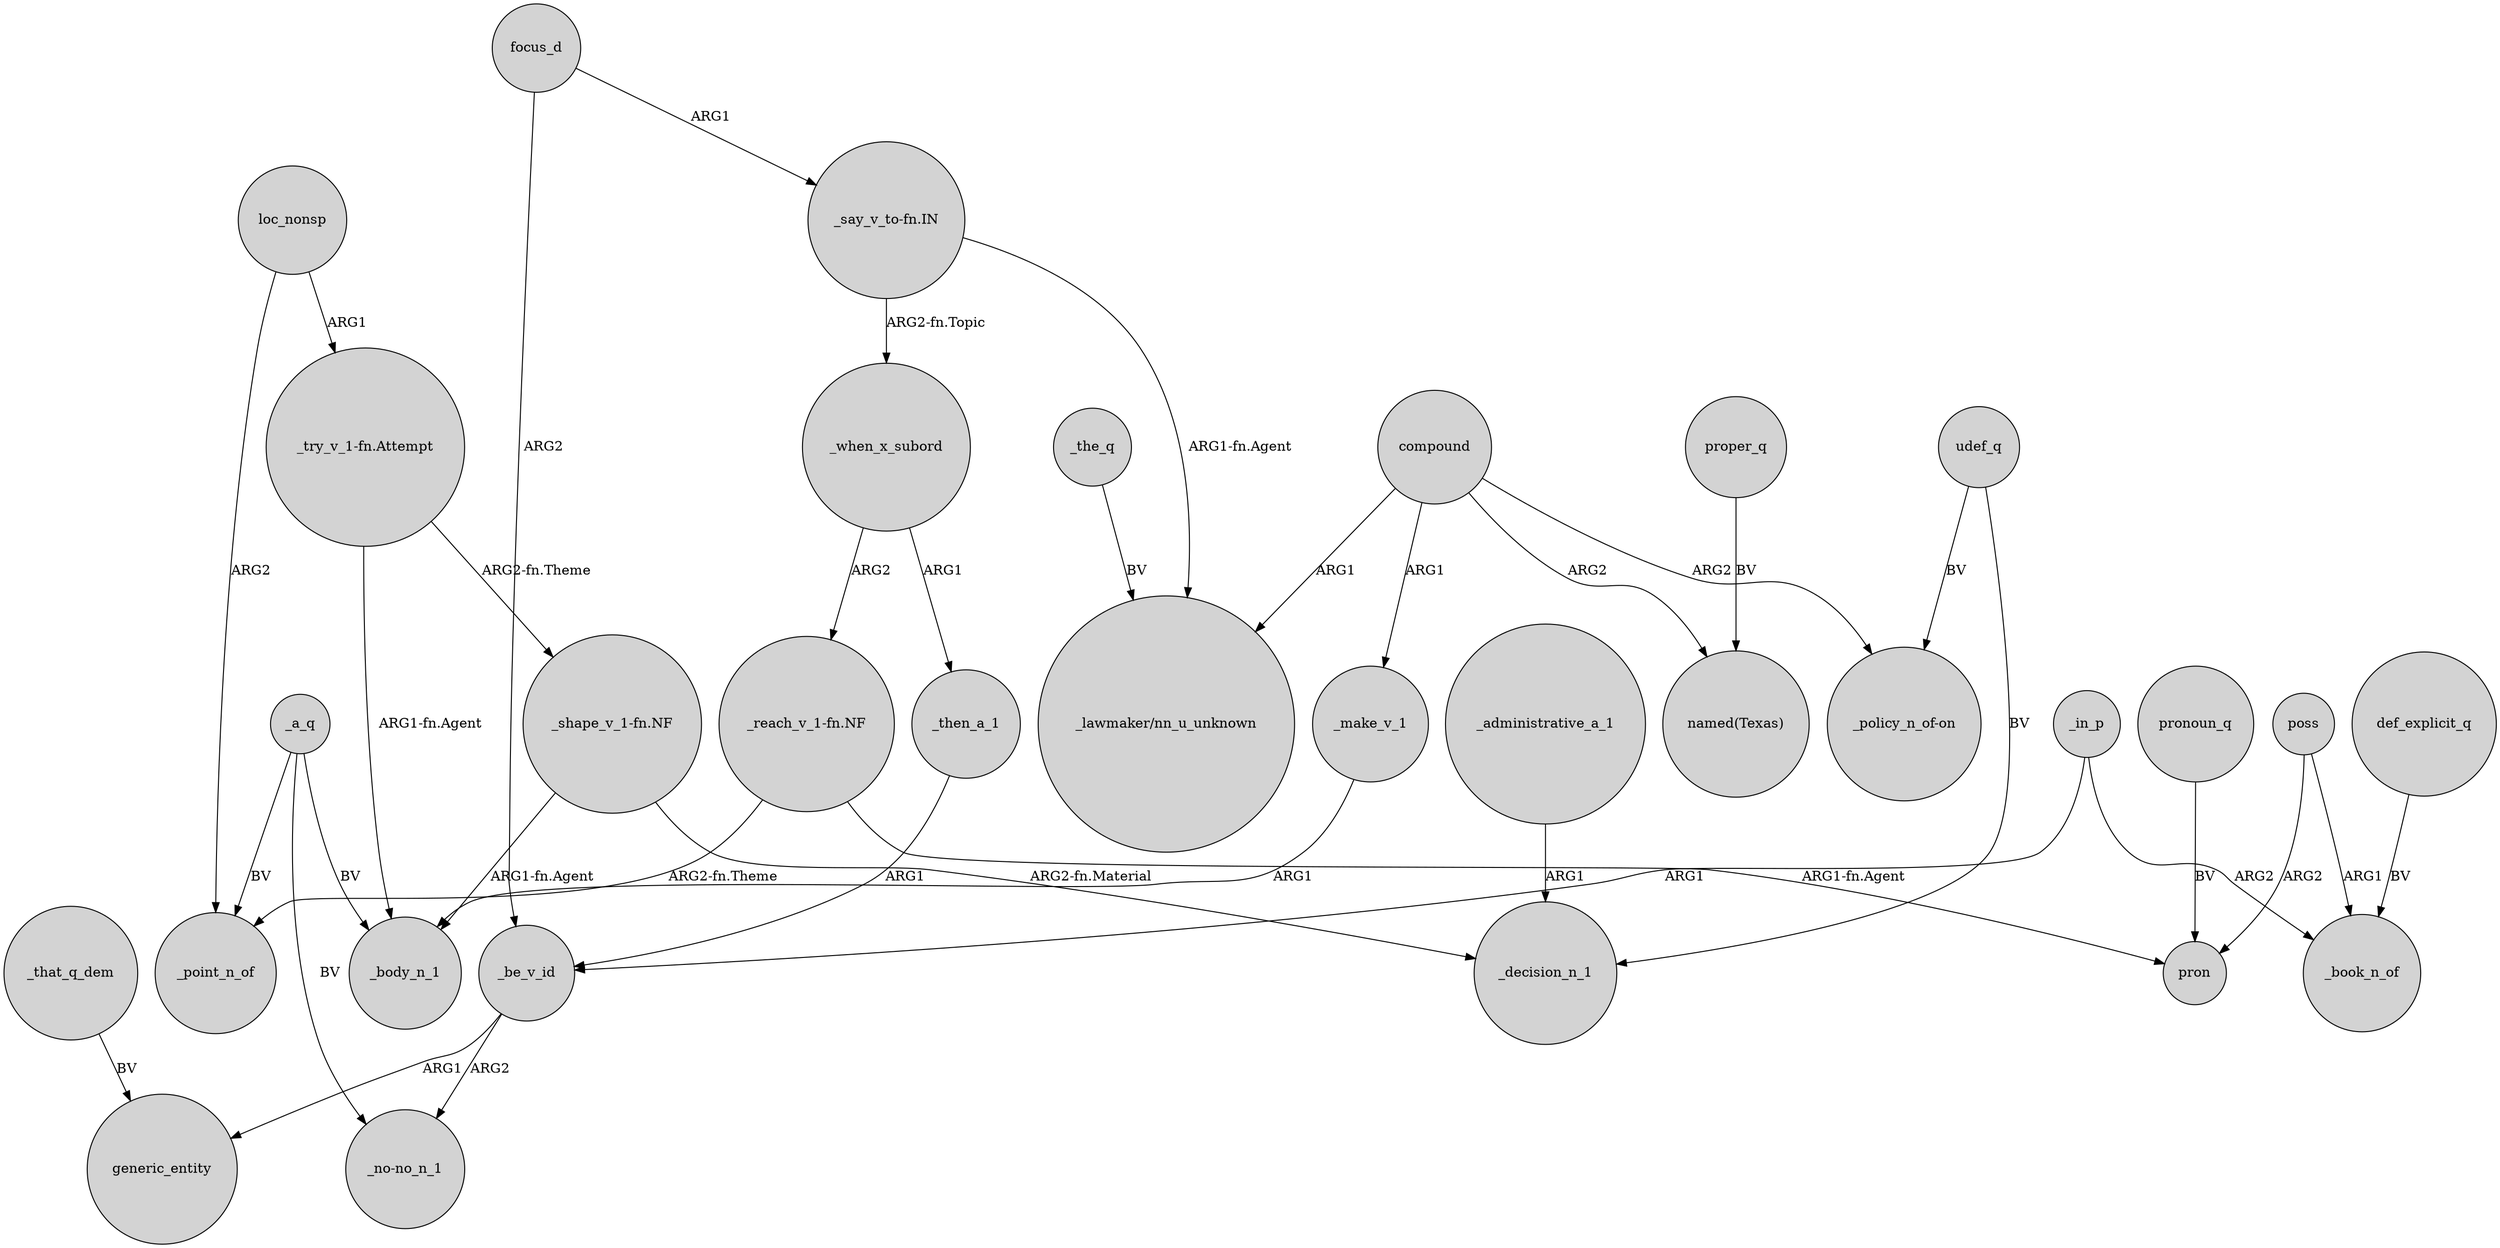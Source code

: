 digraph {
	node [shape=circle style=filled]
	focus_d -> _be_v_id [label=ARG2]
	loc_nonsp -> _point_n_of [label=ARG2]
	poss -> pron [label=ARG2]
	_make_v_1 -> _body_n_1 [label=ARG1]
	_that_q_dem -> generic_entity [label=BV]
	_in_p -> _book_n_of [label=ARG2]
	compound -> "_policy_n_of-on" [label=ARG2]
	_when_x_subord -> "_reach_v_1-fn.NF" [label=ARG2]
	"_say_v_to-fn.IN" -> "_lawmaker/nn_u_unknown" [label="ARG1-fn.Agent"]
	_be_v_id -> generic_entity [label=ARG1]
	poss -> _book_n_of [label=ARG1]
	udef_q -> "_policy_n_of-on" [label=BV]
	"_try_v_1-fn.Attempt" -> _body_n_1 [label="ARG1-fn.Agent"]
	_a_q -> _point_n_of [label=BV]
	_then_a_1 -> _be_v_id [label=ARG1]
	_a_q -> "_no-no_n_1" [label=BV]
	pronoun_q -> pron [label=BV]
	proper_q -> "named(Texas)" [label=BV]
	"_say_v_to-fn.IN" -> _when_x_subord [label="ARG2-fn.Topic"]
	"_shape_v_1-fn.NF" -> _decision_n_1 [label="ARG2-fn.Material"]
	_administrative_a_1 -> _decision_n_1 [label=ARG1]
	"_try_v_1-fn.Attempt" -> "_shape_v_1-fn.NF" [label="ARG2-fn.Theme"]
	compound -> "_lawmaker/nn_u_unknown" [label=ARG1]
	_be_v_id -> "_no-no_n_1" [label=ARG2]
	"_shape_v_1-fn.NF" -> _body_n_1 [label="ARG1-fn.Agent"]
	_in_p -> _be_v_id [label=ARG1]
	"_reach_v_1-fn.NF" -> pron [label="ARG1-fn.Agent"]
	"_reach_v_1-fn.NF" -> _point_n_of [label="ARG2-fn.Theme"]
	_a_q -> _body_n_1 [label=BV]
	udef_q -> _decision_n_1 [label=BV]
	compound -> "named(Texas)" [label=ARG2]
	def_explicit_q -> _book_n_of [label=BV]
	compound -> _make_v_1 [label=ARG1]
	_the_q -> "_lawmaker/nn_u_unknown" [label=BV]
	loc_nonsp -> "_try_v_1-fn.Attempt" [label=ARG1]
	_when_x_subord -> _then_a_1 [label=ARG1]
	focus_d -> "_say_v_to-fn.IN" [label=ARG1]
}
